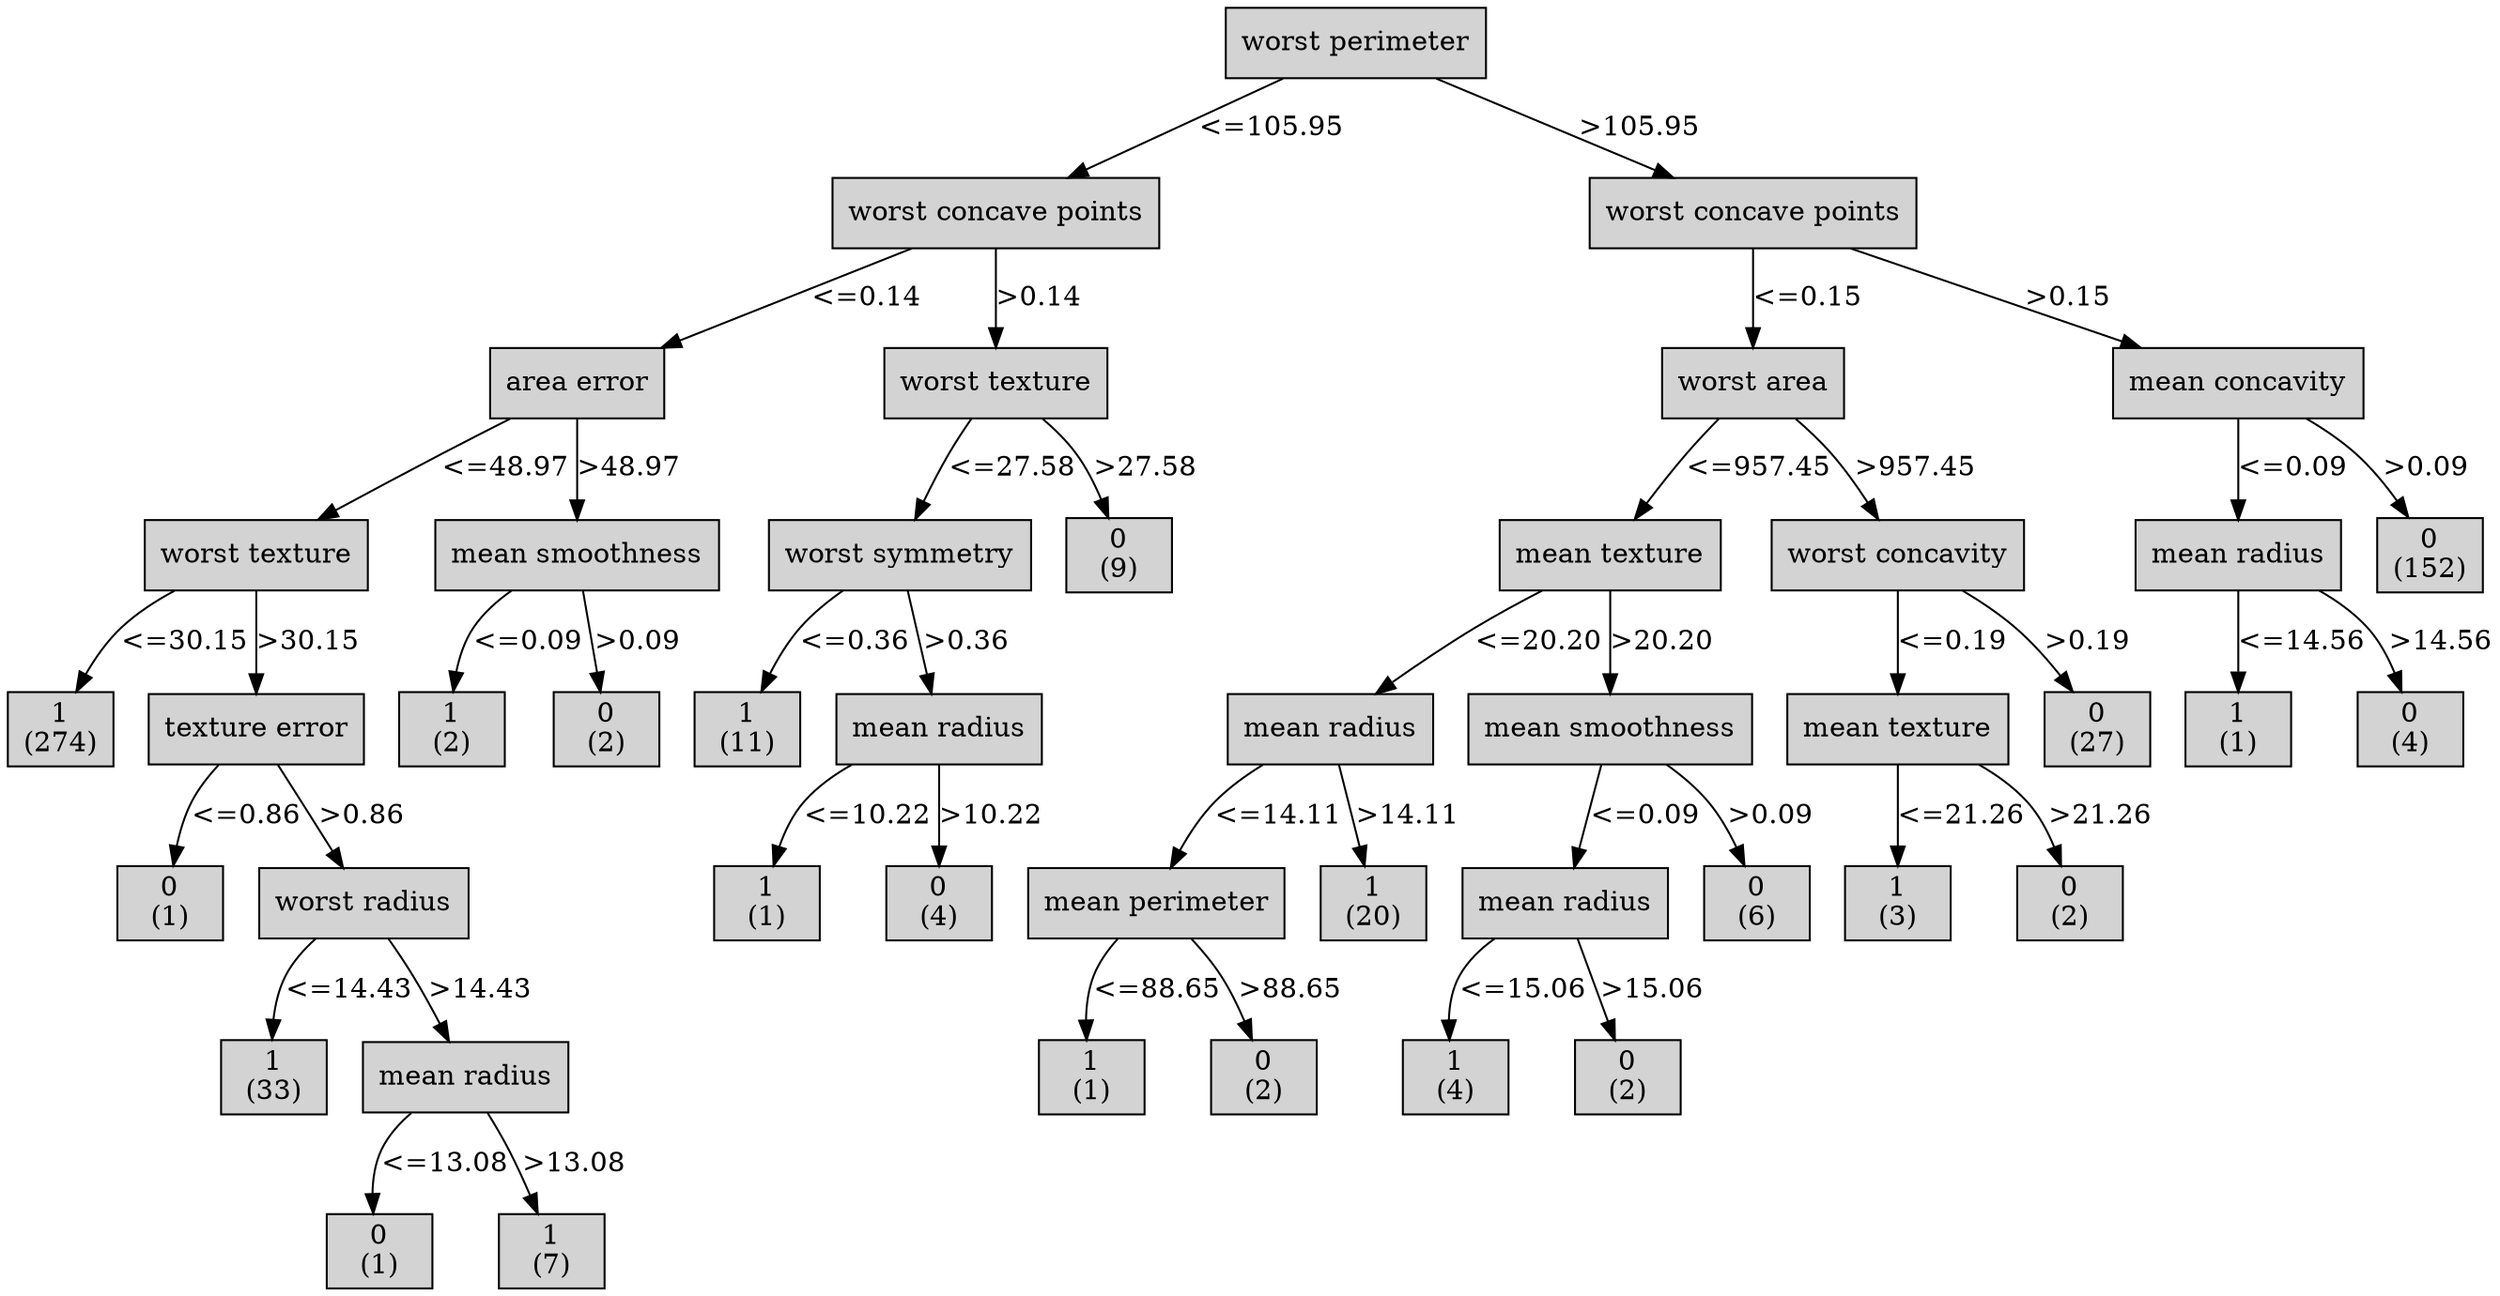 digraph ID3_Tree {
"0" [shape=box, style=filled, label="worst perimeter
", weight=1]
"1" [shape=box, style=filled, label="worst concave points
", weight=2]
0 -> 1 [ label = "<=105.95"];
"2" [shape=box, style=filled, label="area error
", weight=3]
1 -> 2 [ label = "<=0.14"];
"3" [shape=box, style=filled, label="worst texture
", weight=4]
2 -> 3 [ label = "<=48.97"];
"4" [shape=box, style=filled, label="1
(274)
", weight=5]
3 -> 4 [ label = "<=30.15"];
"5" [shape=box, style=filled, label="texture error
", weight=5]
3 -> 5 [ label = ">30.15"];
"6" [shape=box, style=filled, label="0
(1)
", weight=6]
5 -> 6 [ label = "<=0.86"];
"7" [shape=box, style=filled, label="worst radius
", weight=6]
5 -> 7 [ label = ">0.86"];
"8" [shape=box, style=filled, label="1
(33)
", weight=7]
7 -> 8 [ label = "<=14.43"];
"9" [shape=box, style=filled, label="mean radius
", weight=7]
7 -> 9 [ label = ">14.43"];
"10" [shape=box, style=filled, label="0
(1)
", weight=8]
9 -> 10 [ label = "<=13.08"];
"11" [shape=box, style=filled, label="1
(7)
", weight=8]
9 -> 11 [ label = ">13.08"];
"12" [shape=box, style=filled, label="mean smoothness
", weight=4]
2 -> 12 [ label = ">48.97"];
"13" [shape=box, style=filled, label="1
(2)
", weight=5]
12 -> 13 [ label = "<=0.09"];
"14" [shape=box, style=filled, label="0
(2)
", weight=5]
12 -> 14 [ label = ">0.09"];
"15" [shape=box, style=filled, label="worst texture
", weight=3]
1 -> 15 [ label = ">0.14"];
"16" [shape=box, style=filled, label="worst symmetry
", weight=4]
15 -> 16 [ label = "<=27.58"];
"17" [shape=box, style=filled, label="1
(11)
", weight=5]
16 -> 17 [ label = "<=0.36"];
"18" [shape=box, style=filled, label="mean radius
", weight=5]
16 -> 18 [ label = ">0.36"];
"19" [shape=box, style=filled, label="1
(1)
", weight=6]
18 -> 19 [ label = "<=10.22"];
"20" [shape=box, style=filled, label="0
(4)
", weight=6]
18 -> 20 [ label = ">10.22"];
"21" [shape=box, style=filled, label="0
(9)
", weight=4]
15 -> 21 [ label = ">27.58"];
"22" [shape=box, style=filled, label="worst concave points
", weight=2]
0 -> 22 [ label = ">105.95"];
"23" [shape=box, style=filled, label="worst area
", weight=3]
22 -> 23 [ label = "<=0.15"];
"24" [shape=box, style=filled, label="mean texture
", weight=4]
23 -> 24 [ label = "<=957.45"];
"25" [shape=box, style=filled, label="mean radius
", weight=5]
24 -> 25 [ label = "<=20.20"];
"26" [shape=box, style=filled, label="mean perimeter
", weight=6]
25 -> 26 [ label = "<=14.11"];
"27" [shape=box, style=filled, label="1
(1)
", weight=7]
26 -> 27 [ label = "<=88.65"];
"28" [shape=box, style=filled, label="0
(2)
", weight=7]
26 -> 28 [ label = ">88.65"];
"29" [shape=box, style=filled, label="1
(20)
", weight=6]
25 -> 29 [ label = ">14.11"];
"30" [shape=box, style=filled, label="mean smoothness
", weight=5]
24 -> 30 [ label = ">20.20"];
"31" [shape=box, style=filled, label="mean radius
", weight=6]
30 -> 31 [ label = "<=0.09"];
"32" [shape=box, style=filled, label="1
(4)
", weight=7]
31 -> 32 [ label = "<=15.06"];
"33" [shape=box, style=filled, label="0
(2)
", weight=7]
31 -> 33 [ label = ">15.06"];
"34" [shape=box, style=filled, label="0
(6)
", weight=6]
30 -> 34 [ label = ">0.09"];
"35" [shape=box, style=filled, label="worst concavity
", weight=4]
23 -> 35 [ label = ">957.45"];
"36" [shape=box, style=filled, label="mean texture
", weight=5]
35 -> 36 [ label = "<=0.19"];
"37" [shape=box, style=filled, label="1
(3)
", weight=6]
36 -> 37 [ label = "<=21.26"];
"38" [shape=box, style=filled, label="0
(2)
", weight=6]
36 -> 38 [ label = ">21.26"];
"39" [shape=box, style=filled, label="0
(27)
", weight=5]
35 -> 39 [ label = ">0.19"];
"40" [shape=box, style=filled, label="mean concavity
", weight=3]
22 -> 40 [ label = ">0.15"];
"41" [shape=box, style=filled, label="mean radius
", weight=4]
40 -> 41 [ label = "<=0.09"];
"42" [shape=box, style=filled, label="1
(1)
", weight=5]
41 -> 42 [ label = "<=14.56"];
"43" [shape=box, style=filled, label="0
(4)
", weight=5]
41 -> 43 [ label = ">14.56"];
"44" [shape=box, style=filled, label="0
(152)
", weight=4]
40 -> 44 [ label = ">0.09"];
{rank=same; 0;};
{rank=same; 1;22;};
{rank=same; 2;15;23;40;};
{rank=same; 3;12;16;21;24;35;41;44;};
{rank=same; 4;5;13;14;17;18;25;30;36;39;42;43;};
{rank=same; 6;7;19;20;26;29;31;34;37;38;};
{rank=same; 8;9;27;28;32;33;};
{rank=same; 10;11;};
}